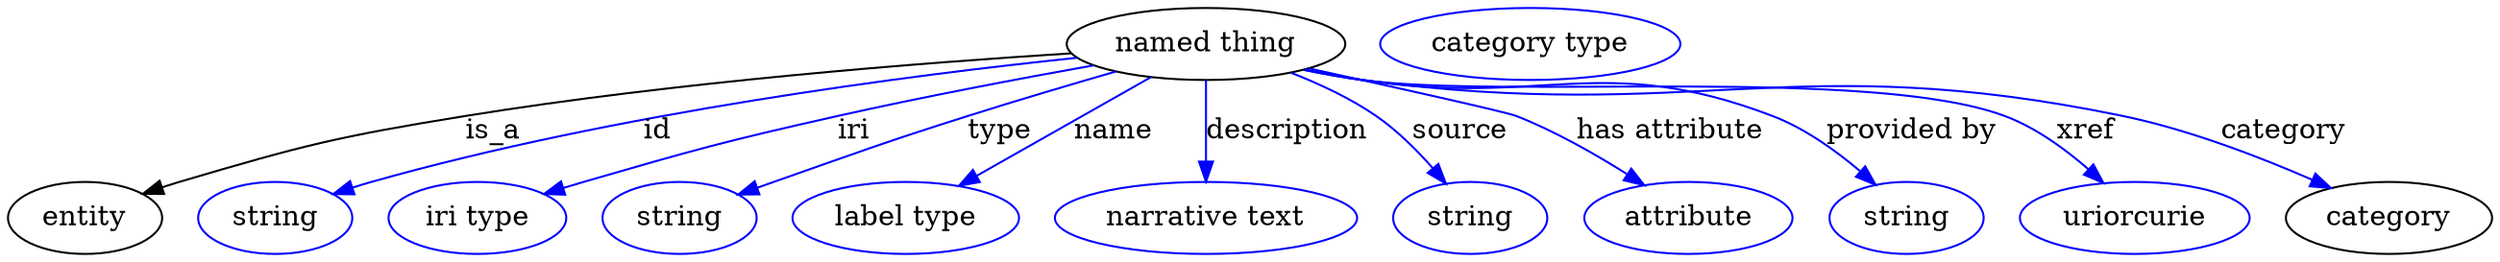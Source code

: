 digraph {
	graph [bb="0,0,1238.7,123"];
	node [label="\N"];
	"named thing"	[height=0.5,
		label="named thing",
		pos="598.35,105",
		width=1.9318];
	entity	[height=0.5,
		pos="38.347,18",
		width=1.0652];
	"named thing" -> entity	[label=is_a,
		lp="242.35,61.5",
		pos="e,67.367,29.866 530.82,100.34 456.38,95.668 333.27,86.075 228.35,69 164.4,58.592 148.54,54.177 86.347,36 83.249,35.095 80.06,34.102 \
76.867,33.065"];
	id	[color=blue,
		height=0.5,
		label=string,
		pos="133.35,18",
		width=1.0652];
	"named thing" -> id	[color=blue,
		label=id,
		lp="324.35,61.5",
		pos="e,162.34,29.948 533.77,98.086 450.96,89.457 303.45,70.549 181.35,36 178.24,35.121 175.05,34.148 171.85,33.124",
		style=solid];
	iri	[color=blue,
		height=0.5,
		label="iri type",
		pos="234.35,18",
		width=1.2277];
	"named thing" -> iri	[color=blue,
		label=iri,
		lp="422.35,61.5",
		pos="e,267.97,29.865 542.18,94.341 505.63,87.804 457.01,78.632 414.35,69 357.88,56.251 343.97,52.03 288.35,36 284.83,34.988 281.2,33.911 \
277.56,32.81",
		style=solid];
	type	[color=blue,
		height=0.5,
		label=string,
		pos="335.35,18",
		width=1.0652];
	"named thing" -> type	[color=blue,
		label=type,
		lp="495.35,61.5",
		pos="e,364.65,29.697 553.29,91.229 530.98,84.783 503.67,76.711 479.35,69 435.94,55.239 425.32,51.079 382.35,36 379.66,35.057 376.89,34.077 \
374.1,33.084",
		style=solid];
	name	[color=blue,
		height=0.5,
		label="label type",
		pos="448.35,18",
		width=1.5707];
	"named thing" -> name	[color=blue,
		label=name,
		lp="552.35,61.5",
		pos="e,474.93,34.063 570.83,88.41 546.4,74.562 510.53,54.239 483.92,39.159",
		style=solid];
	description	[color=blue,
		height=0.5,
		label="narrative text",
		pos="598.35,18",
		width=2.0943];
	"named thing" -> description	[color=blue,
		label=description,
		lp="638.85,61.5",
		pos="e,598.35,36.175 598.35,86.799 598.35,75.163 598.35,59.548 598.35,46.237",
		style=solid];
	source	[color=blue,
		height=0.5,
		label=string,
		pos="730.35,18",
		width=1.0652];
	"named thing" -> source	[color=blue,
		label=source,
		lp="725.35,61.5",
		pos="e,718.22,35.129 640.8,90.603 654.99,85.085 670.47,77.876 683.35,69 693.82,61.784 703.73,51.893 711.72,42.813",
		style=solid];
	"has attribute"	[color=blue,
		height=0.5,
		label=attribute,
		pos="838.35,18",
		width=1.4443];
	"named thing" -> "has attribute"	[color=blue,
		label="has attribute",
		lp="830.35,61.5",
		pos="e,816.59,34.359 649.79,92.782 692.96,83.303 748.39,70.961 753.35,69 772.38,61.468 792.17,50.068 807.86,40.054",
		style=solid];
	"provided by"	[color=blue,
		height=0.5,
		label=string,
		pos="946.35,18",
		width=1.0652];
	"named thing" -> "provided by"	[color=blue,
		label="provided by",
		lp="949.85,61.5",
		pos="e,931.38,34.58 647.69,92.256 657.16,90.283 667.03,88.419 676.35,87 766.77,73.234 796.13,102.21 881.35,69 897.08,62.867 912.19,51.682 \
923.88,41.443",
		style=solid];
	xref	[color=blue,
		height=0.5,
		label=uriorcurie,
		pos="1060.3,18",
		width=1.5887];
	"named thing" -> xref	[color=blue,
		label=xref,
		lp="1036.8,61.5",
		pos="e,1045,35.477 647.23,92.106 656.84,90.121 666.87,88.291 676.35,87 746.92,77.386 929.68,94.07 996.35,69 1011.7,63.234 1026.3,52.402 \
1037.7,42.291",
		style=solid];
	category	[height=0.5,
		pos="1187.3,18",
		width=1.4263];
	"named thing" -> category	[color=blue,
		label=category,
		lp="1135.8,61.5",
		pos="e,1158.5,32.949 647.22,92.039 656.83,90.06 666.87,88.249 676.35,87 843.54,64.968 890.24,103.29 1055.3,69 1088,62.217 1123.3,48.513 \
1149.1,37.164",
		style=solid];
	"named thing_category"	[color=blue,
		height=0.5,
		label="category type",
		pos="760.35,105",
		width=2.0762];
}
